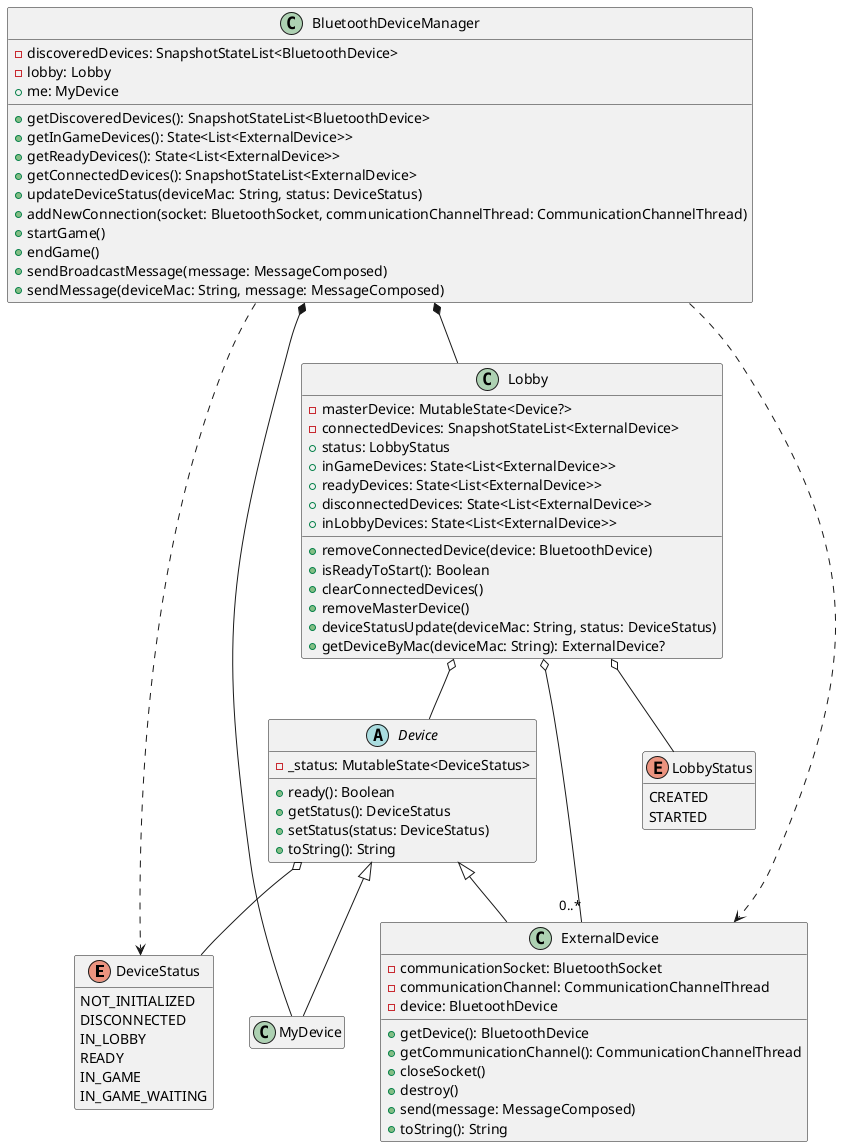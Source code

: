 @startuml
hide empty members
skinparam shadowing false


' Enums
enum DeviceStatus {
  NOT_INITIALIZED
  DISCONNECTED
  IN_LOBBY
  READY
  IN_GAME
  IN_GAME_WAITING
}

enum LobbyStatus {
  CREATED
  STARTED
}


' Base classes
abstract class Device {
  -_status: MutableState<DeviceStatus>
  +ready(): Boolean
  +getStatus(): DeviceStatus
  +setStatus(status: DeviceStatus)
  +toString(): String
}

' Device subclasses
class MyDevice

class ExternalDevice {
  -communicationSocket: BluetoothSocket
  -communicationChannel: CommunicationChannelThread
  -device: BluetoothDevice
  +getDevice(): BluetoothDevice
  +getCommunicationChannel(): CommunicationChannelThread
  +closeSocket()
  +destroy()
  +send(message: MessageComposed)
  +toString(): String
}

' Manager classes
class Lobby {
  -masterDevice: MutableState<Device?>
  -connectedDevices: SnapshotStateList<ExternalDevice>
  +status: LobbyStatus
  +inGameDevices: State<List<ExternalDevice>>
  +readyDevices: State<List<ExternalDevice>>
  +disconnectedDevices: State<List<ExternalDevice>>
  +inLobbyDevices: State<List<ExternalDevice>>
  +removeConnectedDevice(device: BluetoothDevice)
  +isReadyToStart(): Boolean
  +clearConnectedDevices()
  +removeMasterDevice()
  +deviceStatusUpdate(deviceMac: String, status: DeviceStatus)
  +getDeviceByMac(deviceMac: String): ExternalDevice?
}

class BluetoothDeviceManager {
  -discoveredDevices: SnapshotStateList<BluetoothDevice>
  -lobby: Lobby
  +me: MyDevice
  +getDiscoveredDevices(): SnapshotStateList<BluetoothDevice>
  +getInGameDevices(): State<List<ExternalDevice>>
  +getReadyDevices(): State<List<ExternalDevice>>
  +getConnectedDevices(): SnapshotStateList<ExternalDevice>
  +updateDeviceStatus(deviceMac: String, status: DeviceStatus)
  +addNewConnection(socket: BluetoothSocket, communicationChannelThread: CommunicationChannelThread)
  +startGame()
  +endGame()
  +sendBroadcastMessage(message: MessageComposed)
  +sendMessage(deviceMac: String, message: MessageComposed)
}

' Relationships
Device <|-- MyDevice
Device <|-- ExternalDevice
Device o-- DeviceStatus

BluetoothDeviceManager *-- Lobby
BluetoothDeviceManager *-- MyDevice
BluetoothDeviceManager ..> DeviceStatus
BluetoothDeviceManager ..> ExternalDevice

Lobby o-- LobbyStatus
Lobby o-- "0..*" ExternalDevice
Lobby o-- Device
@enduml